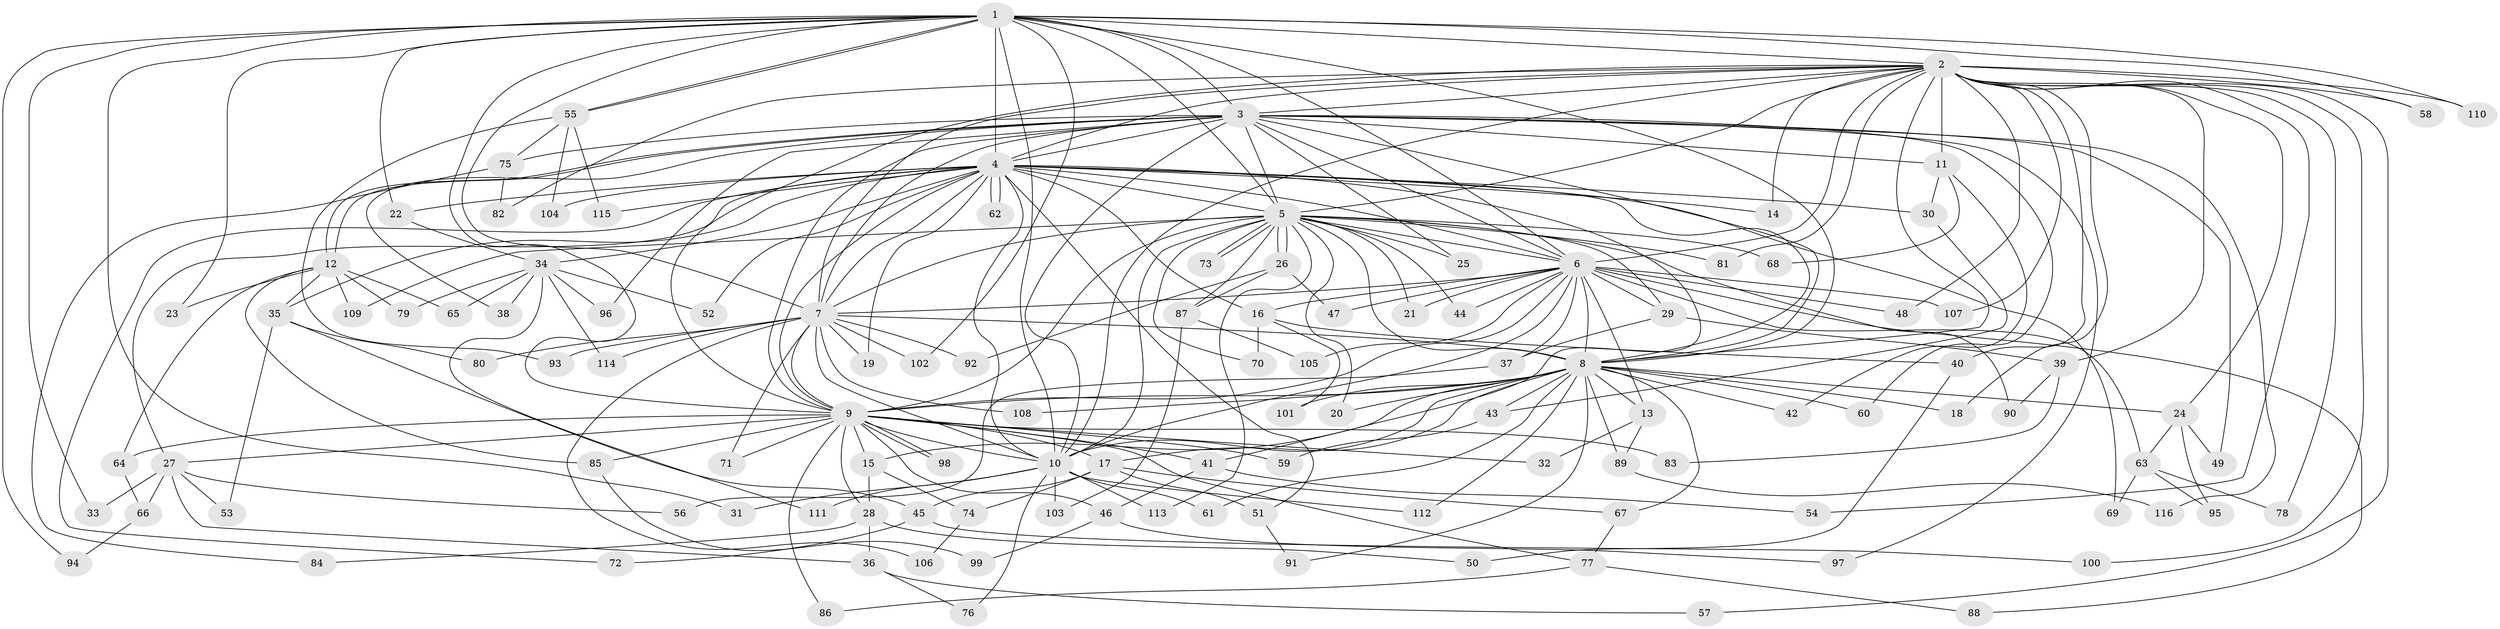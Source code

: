 // Generated by graph-tools (version 1.1) at 2025/46/03/09/25 04:46:41]
// undirected, 116 vertices, 257 edges
graph export_dot {
graph [start="1"]
  node [color=gray90,style=filled];
  1;
  2;
  3;
  4;
  5;
  6;
  7;
  8;
  9;
  10;
  11;
  12;
  13;
  14;
  15;
  16;
  17;
  18;
  19;
  20;
  21;
  22;
  23;
  24;
  25;
  26;
  27;
  28;
  29;
  30;
  31;
  32;
  33;
  34;
  35;
  36;
  37;
  38;
  39;
  40;
  41;
  42;
  43;
  44;
  45;
  46;
  47;
  48;
  49;
  50;
  51;
  52;
  53;
  54;
  55;
  56;
  57;
  58;
  59;
  60;
  61;
  62;
  63;
  64;
  65;
  66;
  67;
  68;
  69;
  70;
  71;
  72;
  73;
  74;
  75;
  76;
  77;
  78;
  79;
  80;
  81;
  82;
  83;
  84;
  85;
  86;
  87;
  88;
  89;
  90;
  91;
  92;
  93;
  94;
  95;
  96;
  97;
  98;
  99;
  100;
  101;
  102;
  103;
  104;
  105;
  106;
  107;
  108;
  109;
  110;
  111;
  112;
  113;
  114;
  115;
  116;
  1 -- 2;
  1 -- 3;
  1 -- 4;
  1 -- 5;
  1 -- 6;
  1 -- 7;
  1 -- 8;
  1 -- 9;
  1 -- 10;
  1 -- 22;
  1 -- 23;
  1 -- 31;
  1 -- 33;
  1 -- 55;
  1 -- 55;
  1 -- 58;
  1 -- 94;
  1 -- 102;
  1 -- 110;
  2 -- 3;
  2 -- 4;
  2 -- 5;
  2 -- 6;
  2 -- 7;
  2 -- 8;
  2 -- 9;
  2 -- 10;
  2 -- 11;
  2 -- 14;
  2 -- 18;
  2 -- 24;
  2 -- 39;
  2 -- 40;
  2 -- 48;
  2 -- 54;
  2 -- 57;
  2 -- 58;
  2 -- 78;
  2 -- 81;
  2 -- 82;
  2 -- 100;
  2 -- 107;
  2 -- 110;
  3 -- 4;
  3 -- 5;
  3 -- 6;
  3 -- 7;
  3 -- 8;
  3 -- 9;
  3 -- 10;
  3 -- 11;
  3 -- 12;
  3 -- 12;
  3 -- 25;
  3 -- 38;
  3 -- 49;
  3 -- 60;
  3 -- 75;
  3 -- 96;
  3 -- 97;
  3 -- 116;
  4 -- 5;
  4 -- 6;
  4 -- 7;
  4 -- 8;
  4 -- 9;
  4 -- 10;
  4 -- 14;
  4 -- 16;
  4 -- 19;
  4 -- 22;
  4 -- 27;
  4 -- 30;
  4 -- 34;
  4 -- 35;
  4 -- 41;
  4 -- 51;
  4 -- 52;
  4 -- 62;
  4 -- 62;
  4 -- 69;
  4 -- 72;
  4 -- 104;
  4 -- 115;
  5 -- 6;
  5 -- 7;
  5 -- 8;
  5 -- 9;
  5 -- 10;
  5 -- 20;
  5 -- 21;
  5 -- 25;
  5 -- 26;
  5 -- 26;
  5 -- 29;
  5 -- 44;
  5 -- 68;
  5 -- 70;
  5 -- 73;
  5 -- 73;
  5 -- 81;
  5 -- 87;
  5 -- 90;
  5 -- 109;
  5 -- 113;
  6 -- 7;
  6 -- 8;
  6 -- 9;
  6 -- 10;
  6 -- 13;
  6 -- 16;
  6 -- 21;
  6 -- 29;
  6 -- 37;
  6 -- 44;
  6 -- 47;
  6 -- 48;
  6 -- 63;
  6 -- 88;
  6 -- 105;
  6 -- 107;
  7 -- 8;
  7 -- 9;
  7 -- 10;
  7 -- 19;
  7 -- 71;
  7 -- 80;
  7 -- 92;
  7 -- 93;
  7 -- 102;
  7 -- 106;
  7 -- 108;
  7 -- 114;
  8 -- 9;
  8 -- 10;
  8 -- 13;
  8 -- 15;
  8 -- 17;
  8 -- 18;
  8 -- 20;
  8 -- 24;
  8 -- 42;
  8 -- 43;
  8 -- 60;
  8 -- 61;
  8 -- 67;
  8 -- 89;
  8 -- 91;
  8 -- 101;
  8 -- 108;
  8 -- 112;
  9 -- 10;
  9 -- 15;
  9 -- 17;
  9 -- 27;
  9 -- 28;
  9 -- 32;
  9 -- 41;
  9 -- 46;
  9 -- 59;
  9 -- 64;
  9 -- 71;
  9 -- 77;
  9 -- 83;
  9 -- 85;
  9 -- 86;
  9 -- 98;
  9 -- 98;
  10 -- 31;
  10 -- 61;
  10 -- 76;
  10 -- 103;
  10 -- 111;
  10 -- 112;
  10 -- 113;
  11 -- 30;
  11 -- 42;
  11 -- 68;
  12 -- 23;
  12 -- 35;
  12 -- 64;
  12 -- 65;
  12 -- 79;
  12 -- 85;
  12 -- 109;
  13 -- 32;
  13 -- 89;
  15 -- 28;
  15 -- 74;
  16 -- 40;
  16 -- 70;
  16 -- 101;
  17 -- 45;
  17 -- 51;
  17 -- 67;
  17 -- 74;
  22 -- 34;
  24 -- 49;
  24 -- 63;
  24 -- 95;
  26 -- 47;
  26 -- 87;
  26 -- 92;
  27 -- 33;
  27 -- 36;
  27 -- 53;
  27 -- 56;
  27 -- 66;
  28 -- 36;
  28 -- 50;
  28 -- 84;
  29 -- 37;
  29 -- 39;
  30 -- 43;
  34 -- 38;
  34 -- 52;
  34 -- 65;
  34 -- 79;
  34 -- 96;
  34 -- 111;
  34 -- 114;
  35 -- 45;
  35 -- 53;
  35 -- 80;
  36 -- 57;
  36 -- 76;
  37 -- 56;
  39 -- 83;
  39 -- 90;
  40 -- 50;
  41 -- 46;
  41 -- 54;
  43 -- 59;
  45 -- 72;
  45 -- 100;
  46 -- 97;
  46 -- 99;
  51 -- 91;
  55 -- 75;
  55 -- 93;
  55 -- 104;
  55 -- 115;
  63 -- 69;
  63 -- 78;
  63 -- 95;
  64 -- 66;
  66 -- 94;
  67 -- 77;
  74 -- 106;
  75 -- 82;
  75 -- 84;
  77 -- 86;
  77 -- 88;
  85 -- 99;
  87 -- 103;
  87 -- 105;
  89 -- 116;
}
